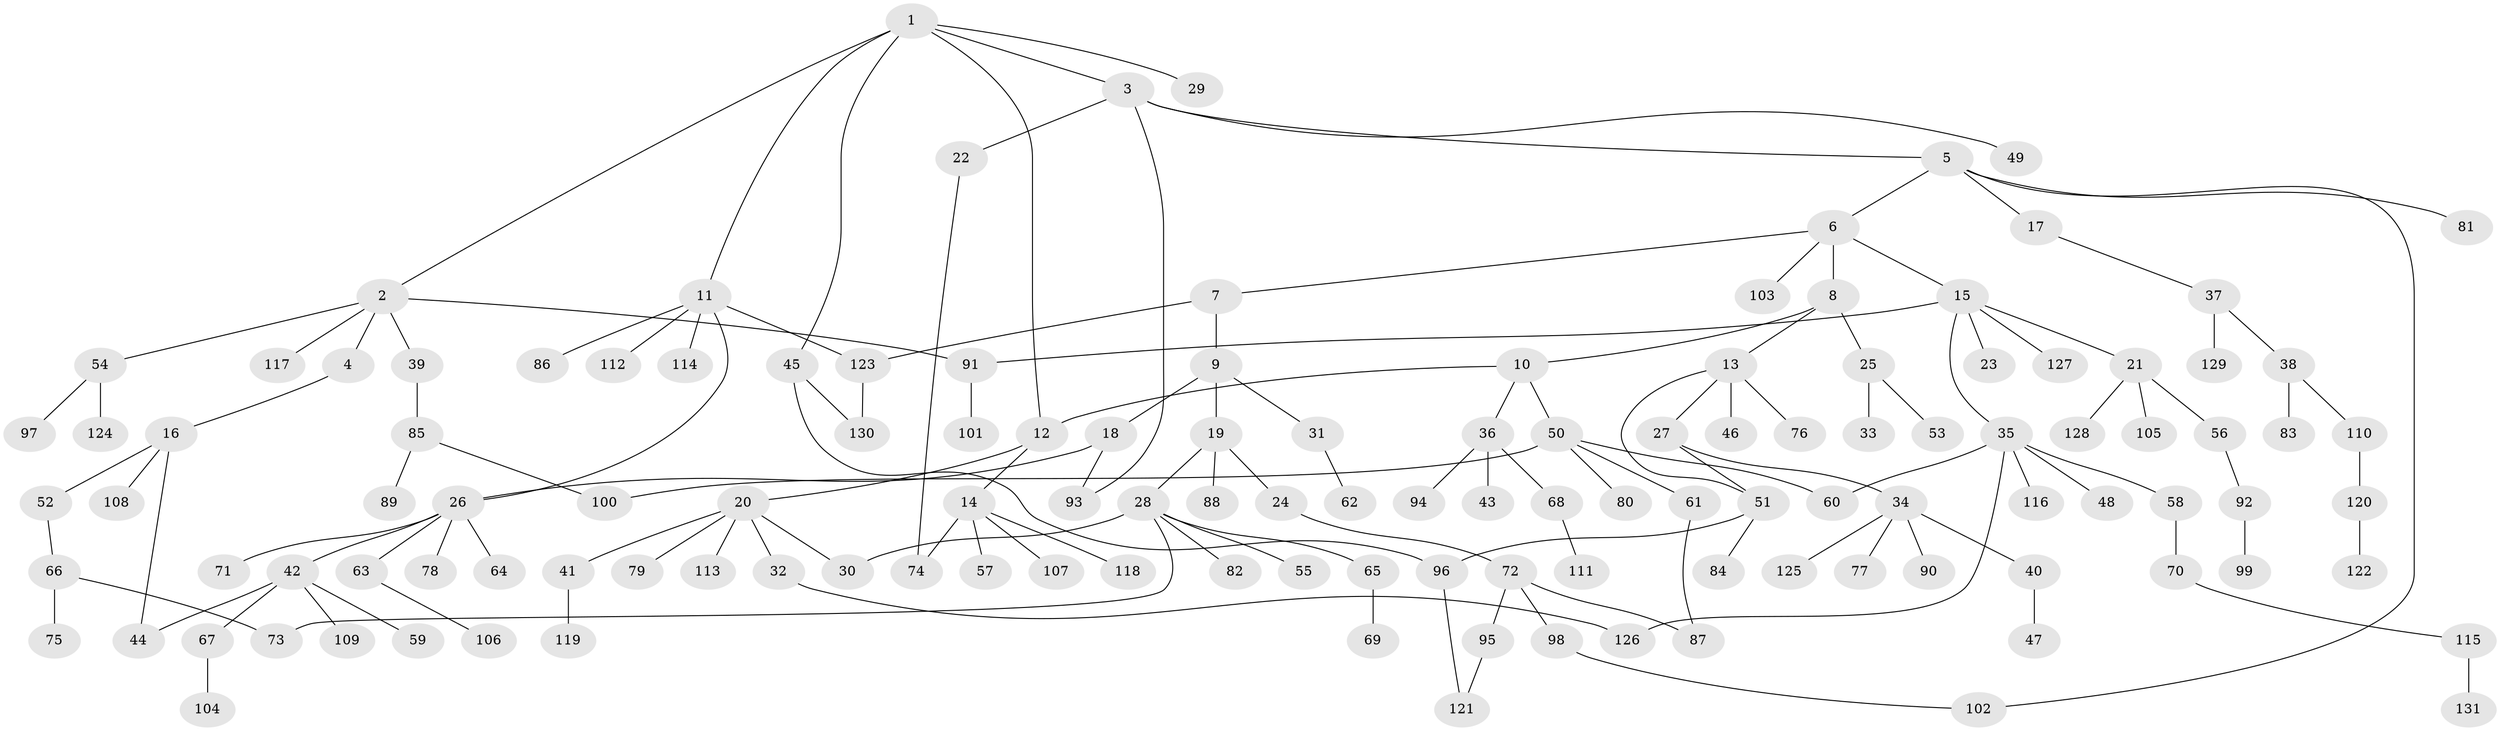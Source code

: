 // coarse degree distribution, {5: 0.09090909090909091, 4: 0.16666666666666666, 6: 0.015151515151515152, 3: 0.18181818181818182, 1: 0.3333333333333333, 2: 0.21212121212121213}
// Generated by graph-tools (version 1.1) at 2025/49/03/04/25 22:49:12]
// undirected, 131 vertices, 148 edges
graph export_dot {
  node [color=gray90,style=filled];
  1;
  2;
  3;
  4;
  5;
  6;
  7;
  8;
  9;
  10;
  11;
  12;
  13;
  14;
  15;
  16;
  17;
  18;
  19;
  20;
  21;
  22;
  23;
  24;
  25;
  26;
  27;
  28;
  29;
  30;
  31;
  32;
  33;
  34;
  35;
  36;
  37;
  38;
  39;
  40;
  41;
  42;
  43;
  44;
  45;
  46;
  47;
  48;
  49;
  50;
  51;
  52;
  53;
  54;
  55;
  56;
  57;
  58;
  59;
  60;
  61;
  62;
  63;
  64;
  65;
  66;
  67;
  68;
  69;
  70;
  71;
  72;
  73;
  74;
  75;
  76;
  77;
  78;
  79;
  80;
  81;
  82;
  83;
  84;
  85;
  86;
  87;
  88;
  89;
  90;
  91;
  92;
  93;
  94;
  95;
  96;
  97;
  98;
  99;
  100;
  101;
  102;
  103;
  104;
  105;
  106;
  107;
  108;
  109;
  110;
  111;
  112;
  113;
  114;
  115;
  116;
  117;
  118;
  119;
  120;
  121;
  122;
  123;
  124;
  125;
  126;
  127;
  128;
  129;
  130;
  131;
  1 -- 2;
  1 -- 3;
  1 -- 11;
  1 -- 12;
  1 -- 29;
  1 -- 45;
  2 -- 4;
  2 -- 39;
  2 -- 54;
  2 -- 117;
  2 -- 91;
  3 -- 5;
  3 -- 22;
  3 -- 49;
  3 -- 93;
  4 -- 16;
  5 -- 6;
  5 -- 17;
  5 -- 81;
  5 -- 102;
  6 -- 7;
  6 -- 8;
  6 -- 15;
  6 -- 103;
  7 -- 9;
  7 -- 123;
  8 -- 10;
  8 -- 13;
  8 -- 25;
  9 -- 18;
  9 -- 19;
  9 -- 31;
  10 -- 36;
  10 -- 50;
  10 -- 12;
  11 -- 26;
  11 -- 86;
  11 -- 112;
  11 -- 114;
  11 -- 123;
  12 -- 14;
  12 -- 20;
  13 -- 27;
  13 -- 46;
  13 -- 51;
  13 -- 76;
  14 -- 57;
  14 -- 107;
  14 -- 118;
  14 -- 74;
  15 -- 21;
  15 -- 23;
  15 -- 35;
  15 -- 91;
  15 -- 127;
  16 -- 44;
  16 -- 52;
  16 -- 108;
  17 -- 37;
  18 -- 93;
  18 -- 26;
  19 -- 24;
  19 -- 28;
  19 -- 88;
  20 -- 32;
  20 -- 41;
  20 -- 79;
  20 -- 113;
  20 -- 30;
  21 -- 56;
  21 -- 105;
  21 -- 128;
  22 -- 74;
  24 -- 72;
  25 -- 33;
  25 -- 53;
  26 -- 42;
  26 -- 63;
  26 -- 64;
  26 -- 71;
  26 -- 78;
  27 -- 34;
  27 -- 51;
  28 -- 30;
  28 -- 55;
  28 -- 65;
  28 -- 73;
  28 -- 82;
  31 -- 62;
  32 -- 126;
  34 -- 40;
  34 -- 77;
  34 -- 90;
  34 -- 125;
  35 -- 48;
  35 -- 58;
  35 -- 116;
  35 -- 126;
  35 -- 60;
  36 -- 43;
  36 -- 68;
  36 -- 94;
  37 -- 38;
  37 -- 129;
  38 -- 83;
  38 -- 110;
  39 -- 85;
  40 -- 47;
  41 -- 119;
  42 -- 59;
  42 -- 67;
  42 -- 109;
  42 -- 44;
  45 -- 130;
  45 -- 96;
  50 -- 60;
  50 -- 61;
  50 -- 80;
  50 -- 100;
  51 -- 84;
  51 -- 96;
  52 -- 66;
  54 -- 97;
  54 -- 124;
  56 -- 92;
  58 -- 70;
  61 -- 87;
  63 -- 106;
  65 -- 69;
  66 -- 75;
  66 -- 73;
  67 -- 104;
  68 -- 111;
  70 -- 115;
  72 -- 87;
  72 -- 95;
  72 -- 98;
  85 -- 89;
  85 -- 100;
  91 -- 101;
  92 -- 99;
  95 -- 121;
  96 -- 121;
  98 -- 102;
  110 -- 120;
  115 -- 131;
  120 -- 122;
  123 -- 130;
}
